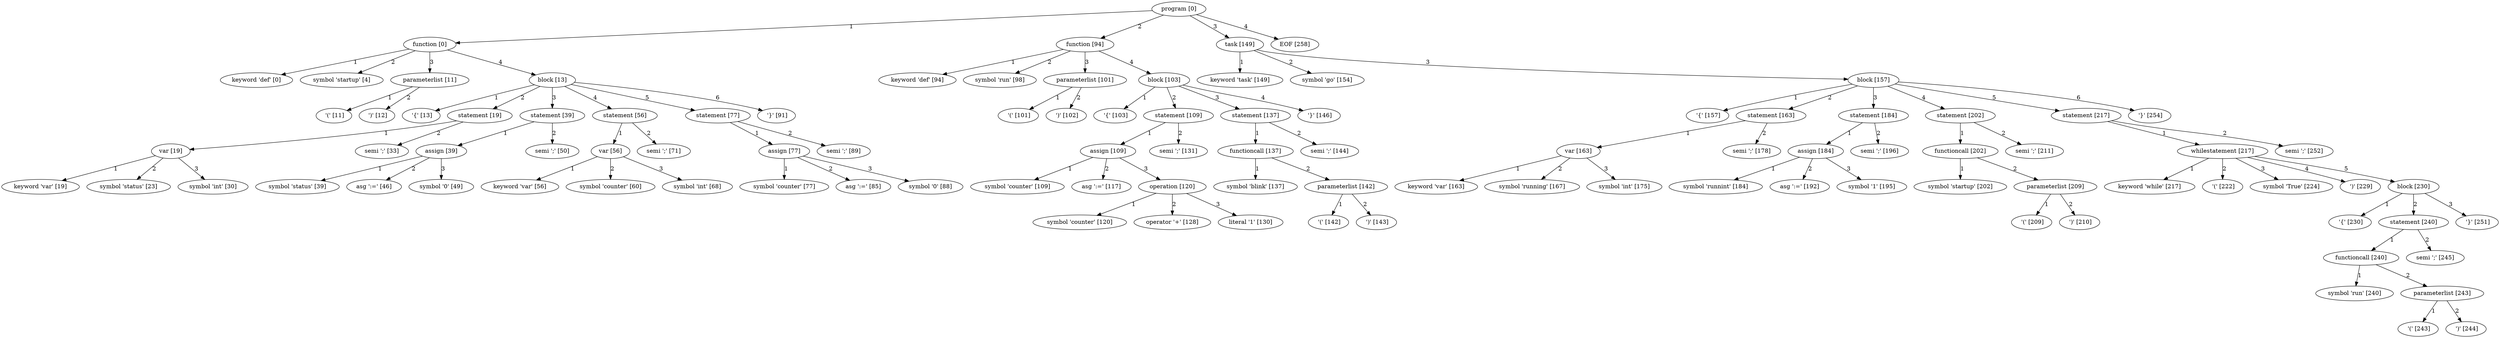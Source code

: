 digraph arpeggio_graph {
140307091404592 [label="program [0]"];
140307091404592->140307091344240 [label="1"]

140307091344240 [label="function [0]"];
140307091344240->140307090102576 [label="1"]

140307090102576 [label="keyword 'def' [0]"];
140307091344240->140307090102456 [label="2"]

140307090102456 [label="symbol 'startup' [4]"];
140307091344240->140307098867504 [label="3"]

140307098867504 [label="parameterlist [11]"];
140307098867504->140307090102696 [label="1"]

140307090102696 [label=" '(' [11]"];
140307098867504->140307090102816 [label="2"]

140307090102816 [label=" ')' [12]"];
140307091344240->140307091343832 [label="4"]

140307091343832 [label="block [13]"];
140307091343832->140307090102936 [label="1"]

140307090102936 [label=" '{' [13]"];
140307091343832->140307098866960 [label="2"]

140307098866960 [label="statement [19]"];
140307098866960->140307098867640 [label="1"]

140307098867640 [label="var [19]"];
140307098867640->140307090103176 [label="1"]

140307090103176 [label="keyword 'var' [19]"];
140307098867640->140307090103056 [label="2"]

140307090103056 [label="symbol 'status' [23]"];
140307098867640->140307090103296 [label="3"]

140307090103296 [label="symbol 'int' [30]"];
140307098866960->140307090103416 [label="2"]

140307090103416 [label="semi ';' [33]"];
140307091343832->140307091343424 [label="3"]

140307091343424 [label="statement [39]"];
140307091343424->140307098867912 [label="1"]

140307098867912 [label="assign [39]"];
140307098867912->140307090103656 [label="1"]

140307090103656 [label="symbol 'status' [39]"];
140307098867912->140307090103536 [label="2"]

140307090103536 [label="asg ':=' [46]"];
140307098867912->140307090104016 [label="3"]

140307090104016 [label="symbol '0' [49]"];
140307091343424->140307090104136 [label="2"]

140307090104136 [label="semi ';' [50]"];
140307091343832->140307091343288 [label="4"]

140307091343288 [label="statement [56]"];
140307091343288->140307091343696 [label="1"]

140307091343696 [label="var [56]"];
140307091343696->140307090103896 [label="1"]

140307090103896 [label="keyword 'var' [56]"];
140307091343696->140307090103776 [label="2"]

140307090103776 [label="symbol 'counter' [60]"];
140307091343696->140307091407040 [label="3"]

140307091407040 [label="symbol 'int' [68]"];
140307091343288->140307091406920 [label="2"]

140307091406920 [label="semi ';' [71]"];
140307091343832->140307091343968 [label="5"]

140307091343968 [label="statement [77]"];
140307091343968->140307091343560 [label="1"]

140307091343560 [label="assign [77]"];
140307091343560->140307091407280 [label="1"]

140307091407280 [label="symbol 'counter' [77]"];
140307091343560->140307091407160 [label="2"]

140307091407160 [label="asg ':=' [85]"];
140307091343560->140307091407640 [label="3"]

140307091407640 [label="symbol '0' [88]"];
140307091343968->140307091407760 [label="2"]

140307091407760 [label="semi ';' [89]"];
140307091343832->140307091407520 [label="6"]

140307091407520 [label=" '}' [91]"];
140307091404592->140307091402824 [label="2"]

140307091402824 [label="function [94]"];
140307091402824->140307091407400 [label="1"]

140307091407400 [label="keyword 'def' [94]"];
140307091402824->140307091408000 [label="2"]

140307091408000 [label="symbol 'run' [98]"];
140307091402824->140307091344376 [label="3"]

140307091344376 [label="parameterlist [101]"];
140307091344376->140307091407880 [label="1"]

140307091407880 [label=" '(' [101]"];
140307091344376->140307091408120 [label="2"]

140307091408120 [label=" ')' [102]"];
140307091402824->140307091345192 [label="4"]

140307091345192 [label="block [103]"];
140307091345192->140307091408240 [label="1"]

140307091408240 [label=" '{' [103]"];
140307091345192->140307091344104 [label="2"]

140307091344104 [label="statement [109]"];
140307091344104->140307091344648 [label="1"]

140307091344648 [label="assign [109]"];
140307091344648->140307091408360 [label="1"]

140307091408360 [label="symbol 'counter' [109]"];
140307091344648->140307091408480 [label="2"]

140307091408480 [label="asg ':=' [117]"];
140307091344648->140307091344512 [label="3"]

140307091344512 [label="operation [120]"];
140307091344512->140307091408720 [label="1"]

140307091408720 [label="symbol 'counter' [120]"];
140307091344512->140307091408840 [label="2"]

140307091408840 [label="operator '+' [128]"];
140307091344512->140307091408960 [label="3"]

140307091408960 [label="literal '1' [130]"];
140307091344104->140307091408600 [label="2"]

140307091408600 [label="semi ';' [131]"];
140307091345192->140307091345056 [label="3"]

140307091345056 [label="statement [137]"];
140307091345056->140307091344920 [label="1"]

140307091344920 [label="functioncall [137]"];
140307091344920->140307091409320 [label="1"]

140307091409320 [label="symbol 'blink' [137]"];
140307091344920->140307091344784 [label="2"]

140307091344784 [label="parameterlist [142]"];
140307091344784->140307091409080 [label="1"]

140307091409080 [label=" '(' [142]"];
140307091344784->140307091409200 [label="2"]

140307091409200 [label=" ')' [143]"];
140307091345056->140307091409440 [label="2"]

140307091409440 [label="semi ';' [144]"];
140307091345192->140307091409680 [label="4"]

140307091409680 [label=" '}' [146]"];
140307091404592->140307091404728 [label="3"]

140307091404728 [label="task [149]"];
140307091404728->140307091409560 [label="1"]

140307091409560 [label="keyword 'task' [149]"];
140307091404728->140307091409800 [label="2"]

140307091409800 [label="symbol 'go' [154]"];
140307091404728->140307091405000 [label="3"]

140307091405000 [label="block [157]"];
140307091405000->140307091409920 [label="1"]

140307091409920 [label=" '{' [157]"];
140307091405000->140307091403232 [label="2"]

140307091403232 [label="statement [163]"];
140307091403232->140307091402960 [label="1"]

140307091402960 [label="var [163]"];
140307091402960->140307091410160 [label="1"]

140307091410160 [label="keyword 'var' [163]"];
140307091402960->140307091410280 [label="2"]

140307091410280 [label="symbol 'running' [167]"];
140307091402960->140307091410040 [label="3"]

140307091410040 [label="symbol 'int' [175]"];
140307091403232->140307091410400 [label="2"]

140307091410400 [label="semi ';' [178]"];
140307091405000->140307091403368 [label="3"]

140307091403368 [label="statement [184]"];
140307091403368->140307091403096 [label="1"]

140307091403096 [label="assign [184]"];
140307091403096->140307091410520 [label="1"]

140307091410520 [label="symbol 'runnint' [184]"];
140307091403096->140307091410640 [label="2"]

140307091410640 [label="asg ':=' [192]"];
140307091403096->140307091415112 [label="3"]

140307091415112 [label="symbol '1' [195]"];
140307091403368->140307091415352 [label="2"]

140307091415352 [label="semi ';' [196]"];
140307091405000->140307091403776 [label="4"]

140307091403776 [label="statement [202]"];
140307091403776->140307091403640 [label="1"]

140307091403640 [label="functioncall [202]"];
140307091403640->140307091415232 [label="1"]

140307091415232 [label="symbol 'startup' [202]"];
140307091403640->140307091403504 [label="2"]

140307091403504 [label="parameterlist [209]"];
140307091403504->140307091415592 [label="1"]

140307091415592 [label=" '(' [209]"];
140307091403504->140307091410760 [label="2"]

140307091410760 [label=" ')' [210]"];
140307091403776->140307091415472 [label="2"]

140307091415472 [label="semi ';' [211]"];
140307091405000->140307091404864 [label="5"]

140307091404864 [label="statement [217]"];
140307091404864->140307091404456 [label="1"]

140307091404456 [label="whilestatement [217]"];
140307091404456->140307091415712 [label="1"]

140307091415712 [label="keyword 'while' [217]"];
140307091404456->140307091415952 [label="2"]

140307091415952 [label=" '(' [222]"];
140307091404456->140307091416312 [label="3"]

140307091416312 [label="symbol 'True' [224]"];
140307091404456->140307091415832 [label="4"]

140307091415832 [label=" ')' [229]"];
140307091404456->140307091404320 [label="5"]

140307091404320 [label="block [230]"];
140307091404320->140307091416432 [label="1"]

140307091416432 [label=" '{' [230]"];
140307091404320->140307091404184 [label="2"]

140307091404184 [label="statement [240]"];
140307091404184->140307091404048 [label="1"]

140307091404048 [label="functioncall [240]"];
140307091404048->140307091416192 [label="1"]

140307091416192 [label="symbol 'run' [240]"];
140307091404048->140307091403912 [label="2"]

140307091403912 [label="parameterlist [243]"];
140307091403912->140307091416552 [label="1"]

140307091416552 [label=" '(' [243]"];
140307091403912->140307091416072 [label="2"]

140307091416072 [label=" ')' [244]"];
140307091404184->140307091416792 [label="2"]

140307091416792 [label="semi ';' [245]"];
140307091404320->140307091416672 [label="3"]

140307091416672 [label=" '}' [251]"];
140307091404864->140307091416912 [label="2"]

140307091416912 [label="semi ';' [252]"];
140307091405000->140307091417032 [label="6"]

140307091417032 [label=" '}' [254]"];
140307091404592->140307091417152 [label="4"]

140307091417152 [label="EOF [258]"];
}